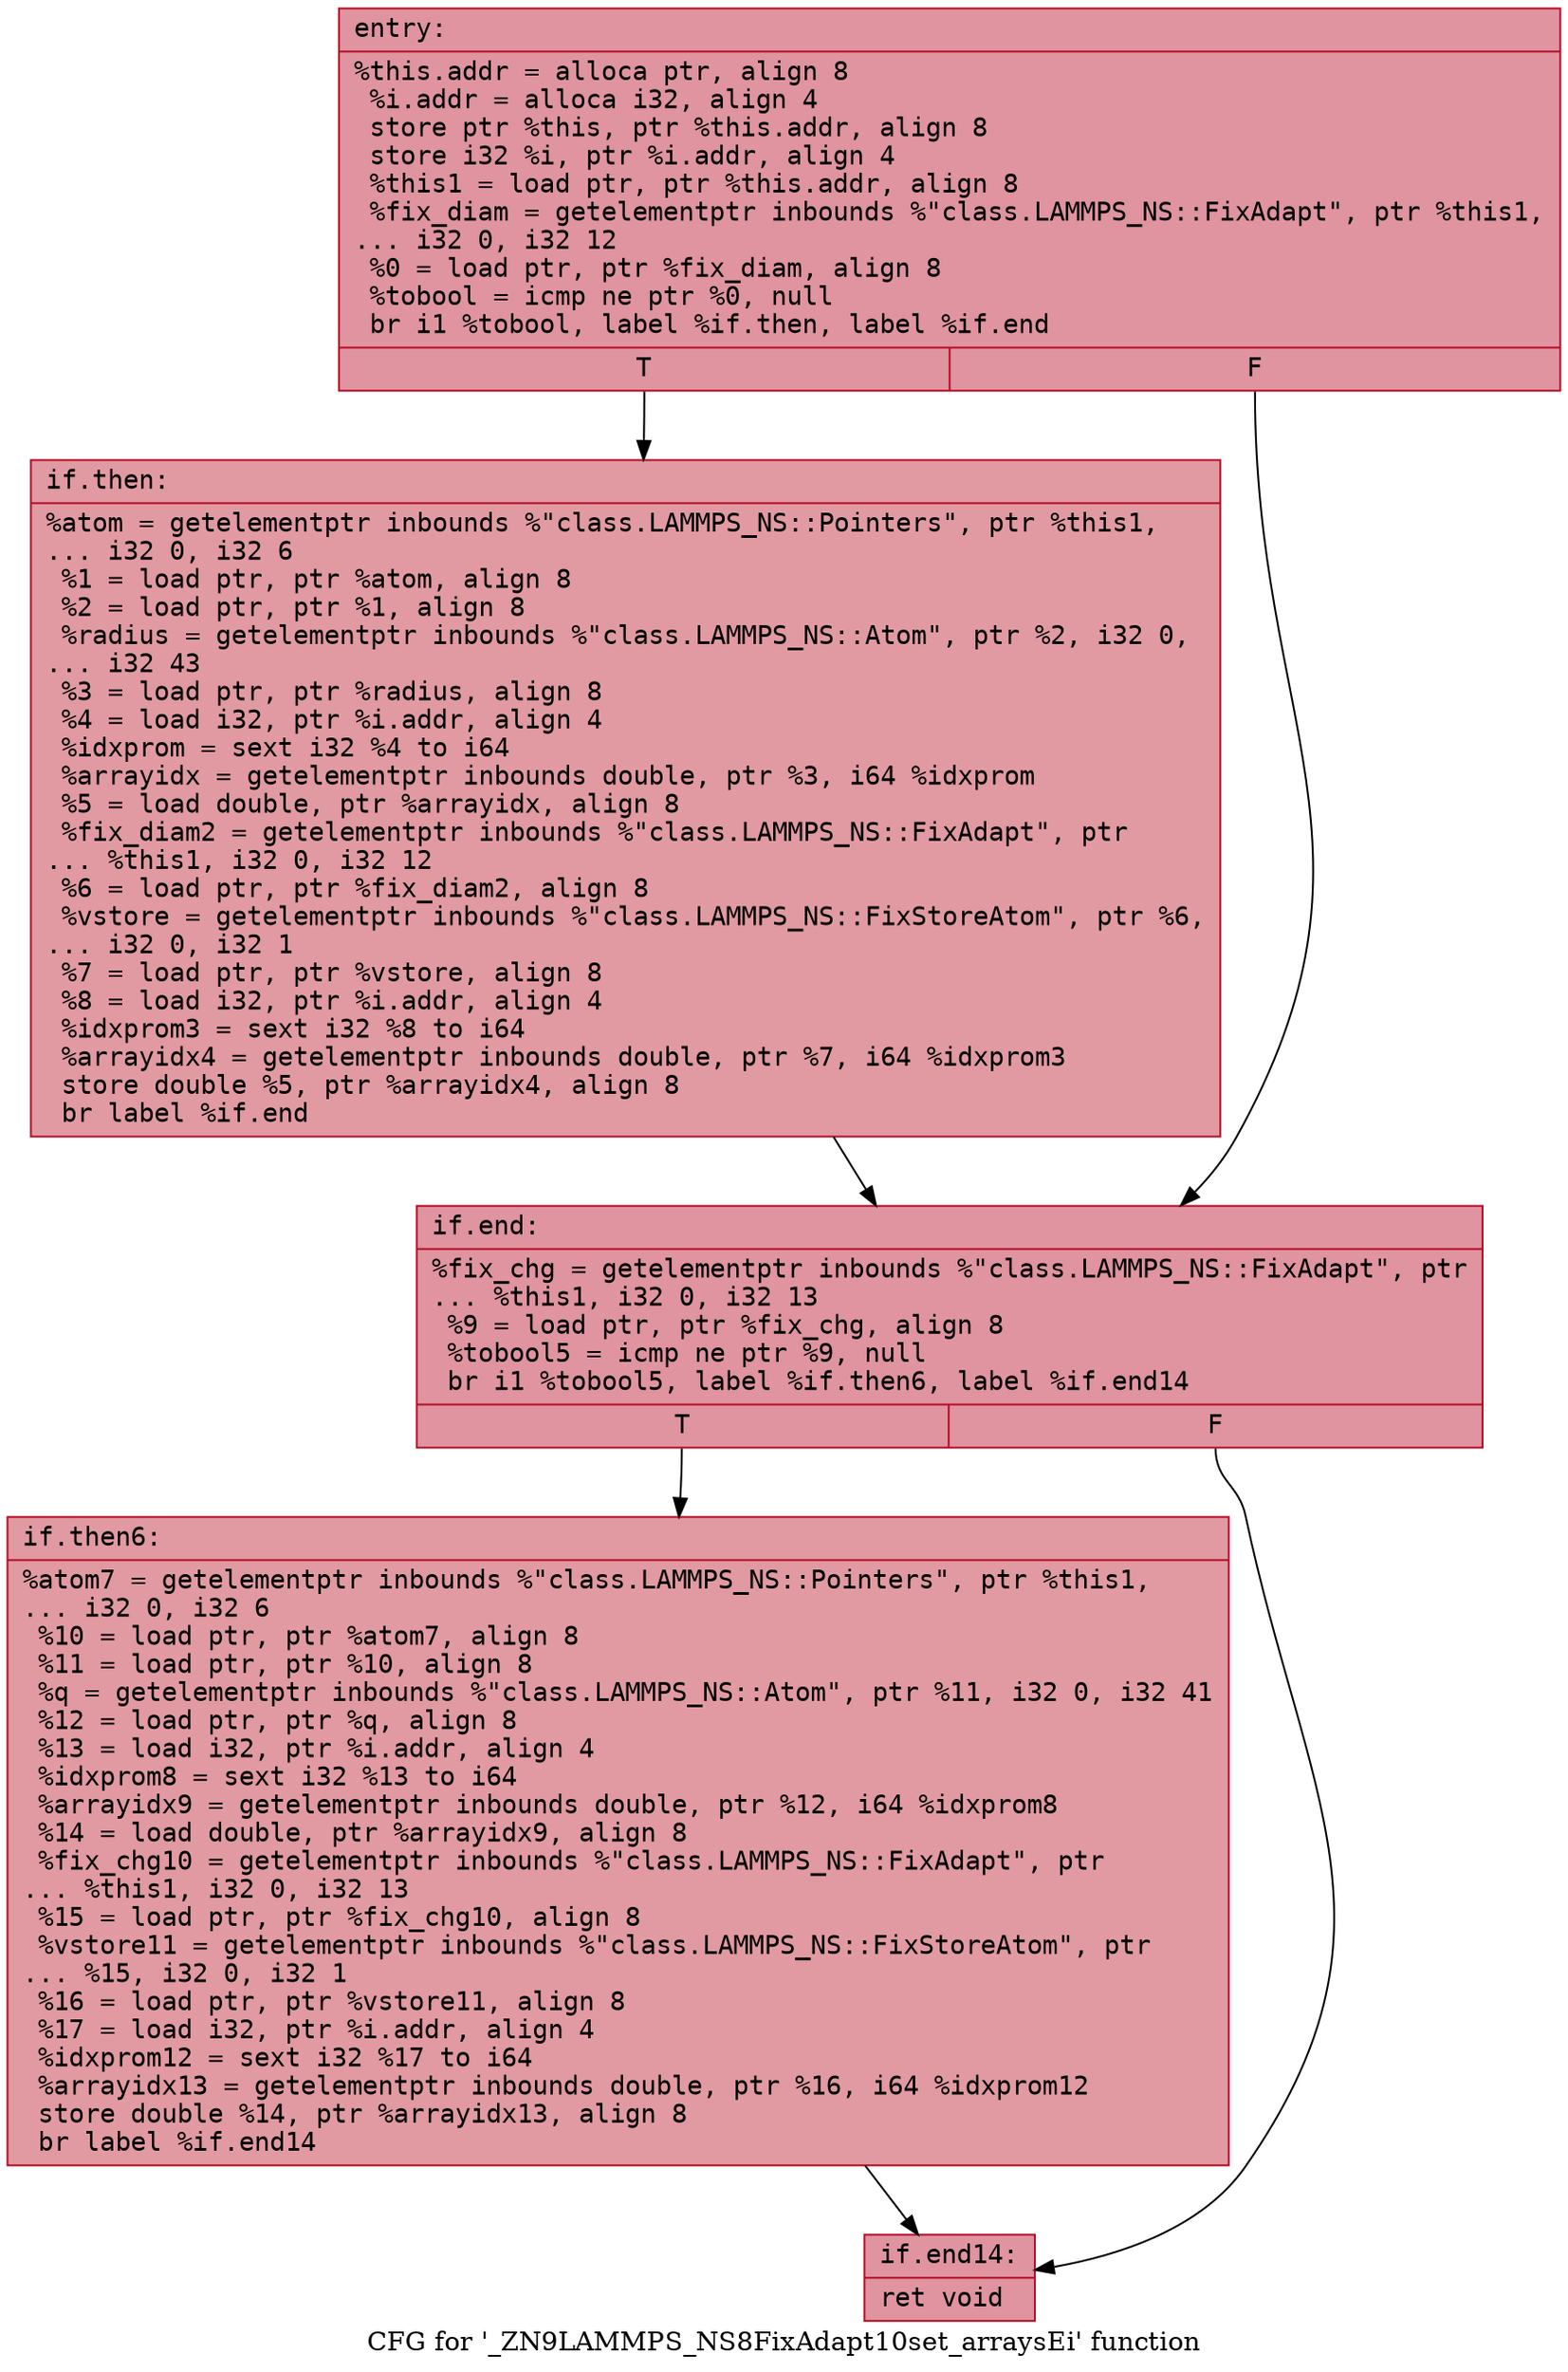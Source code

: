 digraph "CFG for '_ZN9LAMMPS_NS8FixAdapt10set_arraysEi' function" {
	label="CFG for '_ZN9LAMMPS_NS8FixAdapt10set_arraysEi' function";

	Node0x562afb78a620 [shape=record,color="#b70d28ff", style=filled, fillcolor="#b70d2870" fontname="Courier",label="{entry:\l|  %this.addr = alloca ptr, align 8\l  %i.addr = alloca i32, align 4\l  store ptr %this, ptr %this.addr, align 8\l  store i32 %i, ptr %i.addr, align 4\l  %this1 = load ptr, ptr %this.addr, align 8\l  %fix_diam = getelementptr inbounds %\"class.LAMMPS_NS::FixAdapt\", ptr %this1,\l... i32 0, i32 12\l  %0 = load ptr, ptr %fix_diam, align 8\l  %tobool = icmp ne ptr %0, null\l  br i1 %tobool, label %if.then, label %if.end\l|{<s0>T|<s1>F}}"];
	Node0x562afb78a620:s0 -> Node0x562afb78a940[tooltip="entry -> if.then\nProbability 62.50%" ];
	Node0x562afb78a620:s1 -> Node0x562afb78a9b0[tooltip="entry -> if.end\nProbability 37.50%" ];
	Node0x562afb78a940 [shape=record,color="#b70d28ff", style=filled, fillcolor="#bb1b2c70" fontname="Courier",label="{if.then:\l|  %atom = getelementptr inbounds %\"class.LAMMPS_NS::Pointers\", ptr %this1,\l... i32 0, i32 6\l  %1 = load ptr, ptr %atom, align 8\l  %2 = load ptr, ptr %1, align 8\l  %radius = getelementptr inbounds %\"class.LAMMPS_NS::Atom\", ptr %2, i32 0,\l... i32 43\l  %3 = load ptr, ptr %radius, align 8\l  %4 = load i32, ptr %i.addr, align 4\l  %idxprom = sext i32 %4 to i64\l  %arrayidx = getelementptr inbounds double, ptr %3, i64 %idxprom\l  %5 = load double, ptr %arrayidx, align 8\l  %fix_diam2 = getelementptr inbounds %\"class.LAMMPS_NS::FixAdapt\", ptr\l... %this1, i32 0, i32 12\l  %6 = load ptr, ptr %fix_diam2, align 8\l  %vstore = getelementptr inbounds %\"class.LAMMPS_NS::FixStoreAtom\", ptr %6,\l... i32 0, i32 1\l  %7 = load ptr, ptr %vstore, align 8\l  %8 = load i32, ptr %i.addr, align 4\l  %idxprom3 = sext i32 %8 to i64\l  %arrayidx4 = getelementptr inbounds double, ptr %7, i64 %idxprom3\l  store double %5, ptr %arrayidx4, align 8\l  br label %if.end\l}"];
	Node0x562afb78a940 -> Node0x562afb78a9b0[tooltip="if.then -> if.end\nProbability 100.00%" ];
	Node0x562afb78a9b0 [shape=record,color="#b70d28ff", style=filled, fillcolor="#b70d2870" fontname="Courier",label="{if.end:\l|  %fix_chg = getelementptr inbounds %\"class.LAMMPS_NS::FixAdapt\", ptr\l... %this1, i32 0, i32 13\l  %9 = load ptr, ptr %fix_chg, align 8\l  %tobool5 = icmp ne ptr %9, null\l  br i1 %tobool5, label %if.then6, label %if.end14\l|{<s0>T|<s1>F}}"];
	Node0x562afb78a9b0:s0 -> Node0x562afb6392d0[tooltip="if.end -> if.then6\nProbability 62.50%" ];
	Node0x562afb78a9b0:s1 -> Node0x562afb6fcc30[tooltip="if.end -> if.end14\nProbability 37.50%" ];
	Node0x562afb6392d0 [shape=record,color="#b70d28ff", style=filled, fillcolor="#bb1b2c70" fontname="Courier",label="{if.then6:\l|  %atom7 = getelementptr inbounds %\"class.LAMMPS_NS::Pointers\", ptr %this1,\l... i32 0, i32 6\l  %10 = load ptr, ptr %atom7, align 8\l  %11 = load ptr, ptr %10, align 8\l  %q = getelementptr inbounds %\"class.LAMMPS_NS::Atom\", ptr %11, i32 0, i32 41\l  %12 = load ptr, ptr %q, align 8\l  %13 = load i32, ptr %i.addr, align 4\l  %idxprom8 = sext i32 %13 to i64\l  %arrayidx9 = getelementptr inbounds double, ptr %12, i64 %idxprom8\l  %14 = load double, ptr %arrayidx9, align 8\l  %fix_chg10 = getelementptr inbounds %\"class.LAMMPS_NS::FixAdapt\", ptr\l... %this1, i32 0, i32 13\l  %15 = load ptr, ptr %fix_chg10, align 8\l  %vstore11 = getelementptr inbounds %\"class.LAMMPS_NS::FixStoreAtom\", ptr\l... %15, i32 0, i32 1\l  %16 = load ptr, ptr %vstore11, align 8\l  %17 = load i32, ptr %i.addr, align 4\l  %idxprom12 = sext i32 %17 to i64\l  %arrayidx13 = getelementptr inbounds double, ptr %16, i64 %idxprom12\l  store double %14, ptr %arrayidx13, align 8\l  br label %if.end14\l}"];
	Node0x562afb6392d0 -> Node0x562afb6fcc30[tooltip="if.then6 -> if.end14\nProbability 100.00%" ];
	Node0x562afb6fcc30 [shape=record,color="#b70d28ff", style=filled, fillcolor="#b70d2870" fontname="Courier",label="{if.end14:\l|  ret void\l}"];
}
